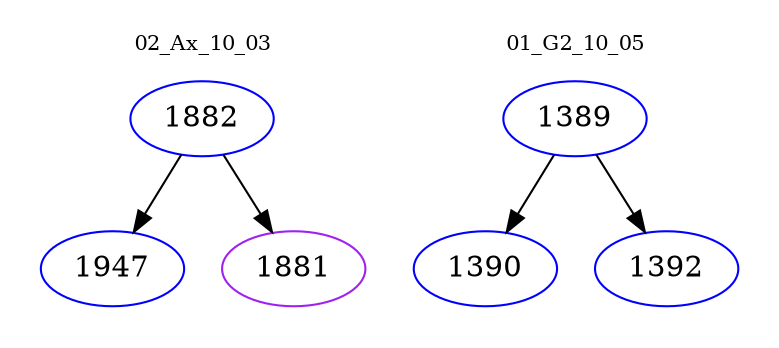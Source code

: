 digraph{
subgraph cluster_0 {
color = white
label = "02_Ax_10_03";
fontsize=10;
T0_1882 [label="1882", color="blue"]
T0_1882 -> T0_1947 [color="black"]
T0_1947 [label="1947", color="blue"]
T0_1882 -> T0_1881 [color="black"]
T0_1881 [label="1881", color="purple"]
}
subgraph cluster_1 {
color = white
label = "01_G2_10_05";
fontsize=10;
T1_1389 [label="1389", color="blue"]
T1_1389 -> T1_1390 [color="black"]
T1_1390 [label="1390", color="blue"]
T1_1389 -> T1_1392 [color="black"]
T1_1392 [label="1392", color="blue"]
}
}
